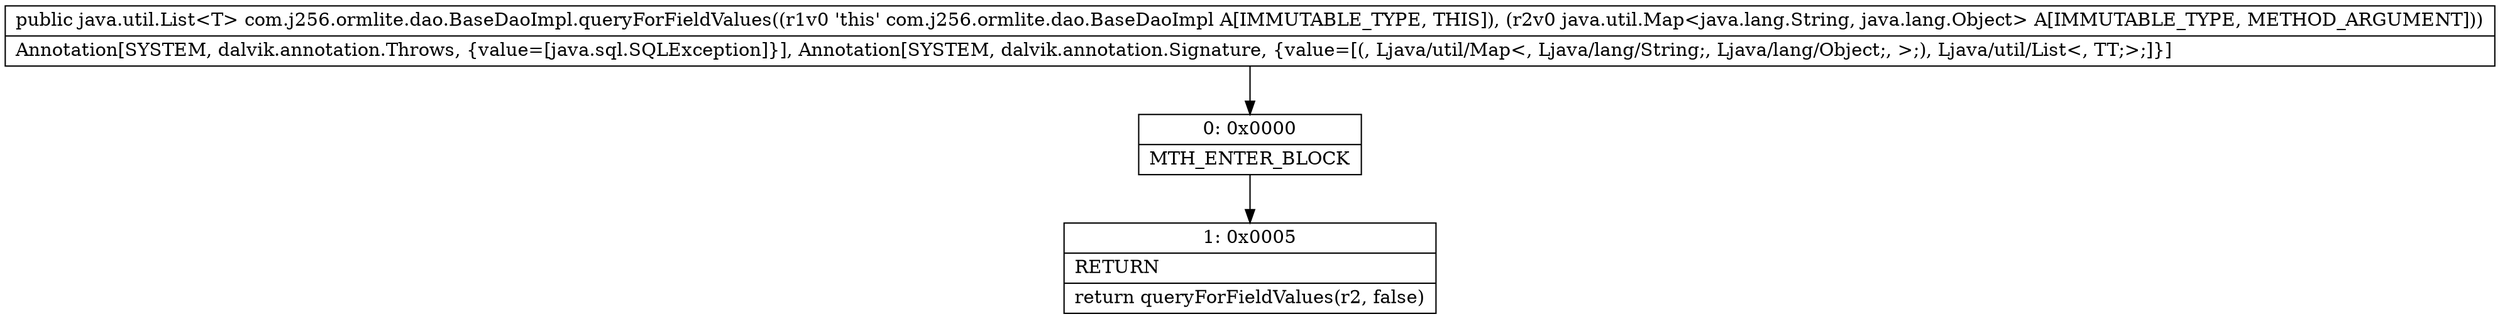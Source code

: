 digraph "CFG forcom.j256.ormlite.dao.BaseDaoImpl.queryForFieldValues(Ljava\/util\/Map;)Ljava\/util\/List;" {
Node_0 [shape=record,label="{0\:\ 0x0000|MTH_ENTER_BLOCK\l}"];
Node_1 [shape=record,label="{1\:\ 0x0005|RETURN\l|return queryForFieldValues(r2, false)\l}"];
MethodNode[shape=record,label="{public java.util.List\<T\> com.j256.ormlite.dao.BaseDaoImpl.queryForFieldValues((r1v0 'this' com.j256.ormlite.dao.BaseDaoImpl A[IMMUTABLE_TYPE, THIS]), (r2v0 java.util.Map\<java.lang.String, java.lang.Object\> A[IMMUTABLE_TYPE, METHOD_ARGUMENT]))  | Annotation[SYSTEM, dalvik.annotation.Throws, \{value=[java.sql.SQLException]\}], Annotation[SYSTEM, dalvik.annotation.Signature, \{value=[(, Ljava\/util\/Map\<, Ljava\/lang\/String;, Ljava\/lang\/Object;, \>;), Ljava\/util\/List\<, TT;\>;]\}]\l}"];
MethodNode -> Node_0;
Node_0 -> Node_1;
}


